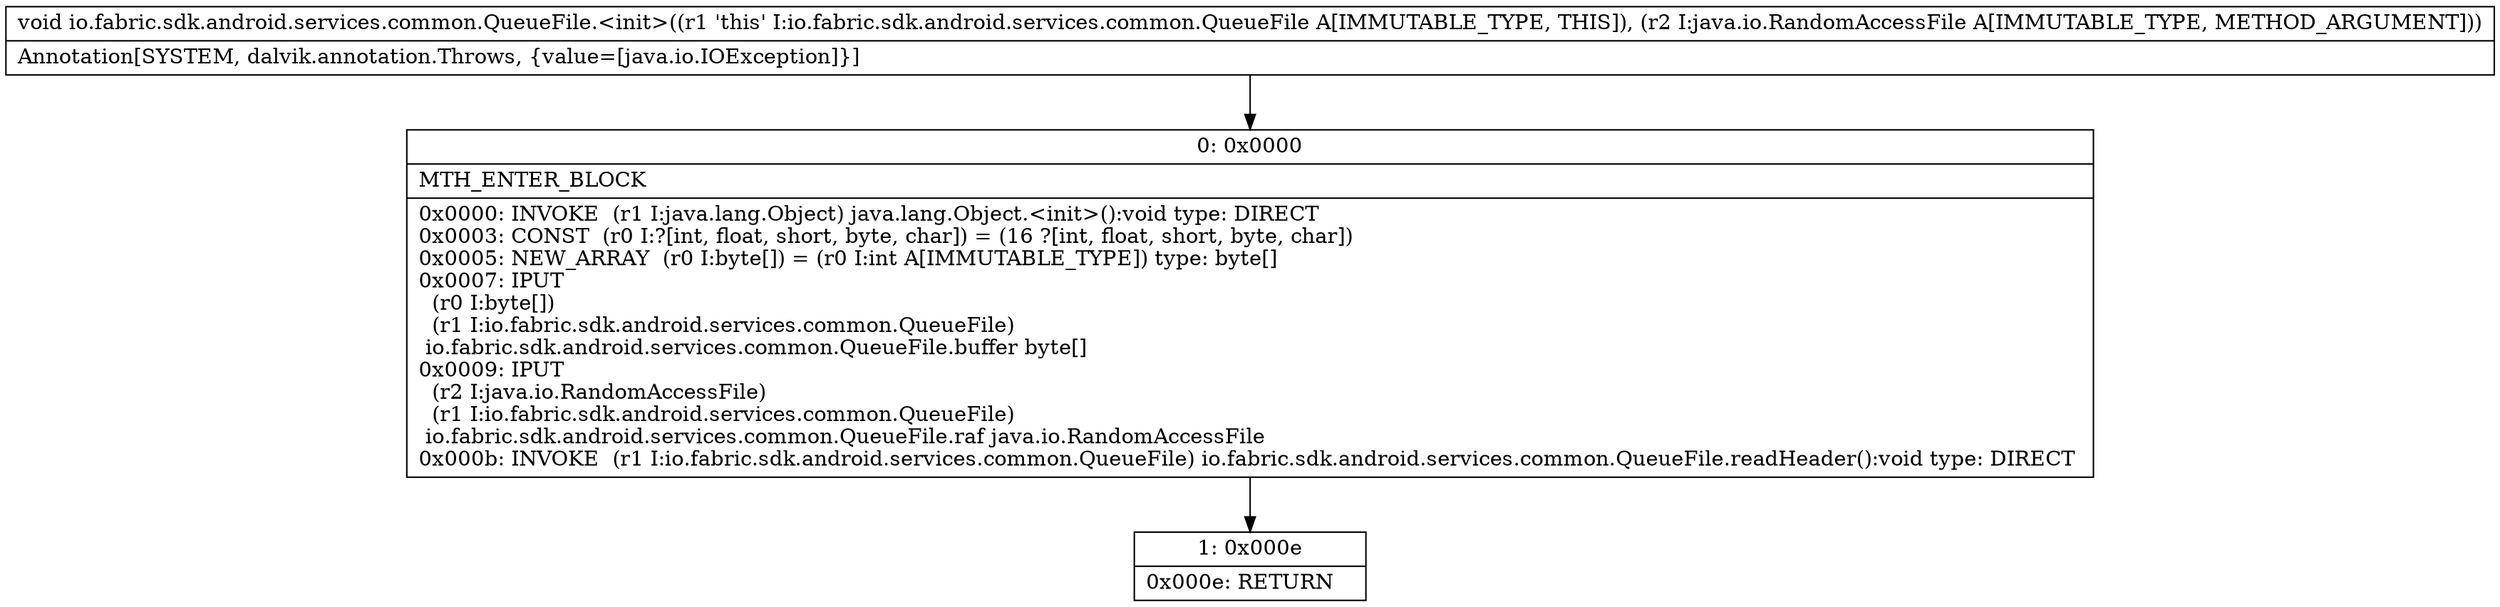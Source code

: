 digraph "CFG forio.fabric.sdk.android.services.common.QueueFile.\<init\>(Ljava\/io\/RandomAccessFile;)V" {
Node_0 [shape=record,label="{0\:\ 0x0000|MTH_ENTER_BLOCK\l|0x0000: INVOKE  (r1 I:java.lang.Object) java.lang.Object.\<init\>():void type: DIRECT \l0x0003: CONST  (r0 I:?[int, float, short, byte, char]) = (16 ?[int, float, short, byte, char]) \l0x0005: NEW_ARRAY  (r0 I:byte[]) = (r0 I:int A[IMMUTABLE_TYPE]) type: byte[] \l0x0007: IPUT  \l  (r0 I:byte[])\l  (r1 I:io.fabric.sdk.android.services.common.QueueFile)\l io.fabric.sdk.android.services.common.QueueFile.buffer byte[] \l0x0009: IPUT  \l  (r2 I:java.io.RandomAccessFile)\l  (r1 I:io.fabric.sdk.android.services.common.QueueFile)\l io.fabric.sdk.android.services.common.QueueFile.raf java.io.RandomAccessFile \l0x000b: INVOKE  (r1 I:io.fabric.sdk.android.services.common.QueueFile) io.fabric.sdk.android.services.common.QueueFile.readHeader():void type: DIRECT \l}"];
Node_1 [shape=record,label="{1\:\ 0x000e|0x000e: RETURN   \l}"];
MethodNode[shape=record,label="{void io.fabric.sdk.android.services.common.QueueFile.\<init\>((r1 'this' I:io.fabric.sdk.android.services.common.QueueFile A[IMMUTABLE_TYPE, THIS]), (r2 I:java.io.RandomAccessFile A[IMMUTABLE_TYPE, METHOD_ARGUMENT]))  | Annotation[SYSTEM, dalvik.annotation.Throws, \{value=[java.io.IOException]\}]\l}"];
MethodNode -> Node_0;
Node_0 -> Node_1;
}

